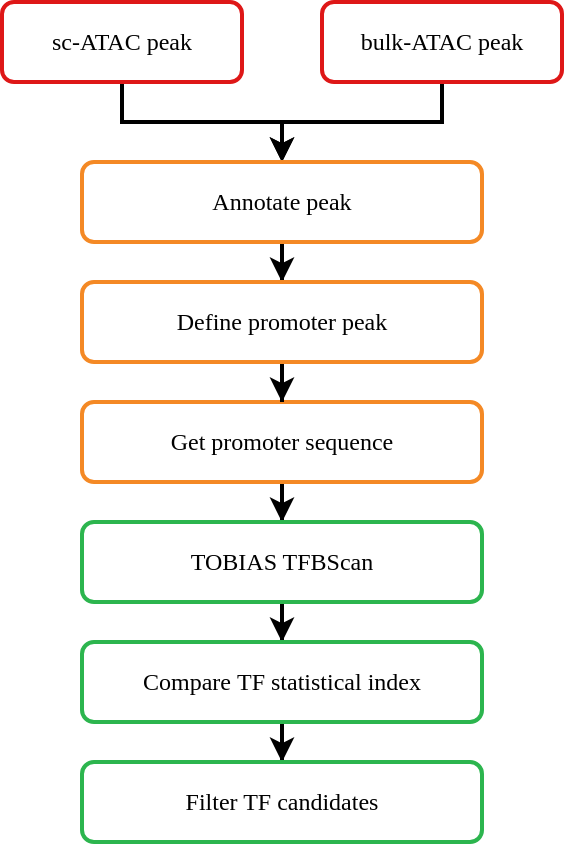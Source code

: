 <mxfile version="22.1.3" type="github">
  <diagram name="Page-1" id="10a91c8b-09ff-31b1-d368-03940ed4cc9e">
    <mxGraphModel dx="1434" dy="746" grid="1" gridSize="10" guides="1" tooltips="1" connect="1" arrows="1" fold="1" page="1" pageScale="1" pageWidth="1100" pageHeight="850" background="none" math="0" shadow="0">
      <root>
        <mxCell id="0" />
        <mxCell id="1" parent="0" />
        <mxCell id="ze9fQ8IfpADz6VAi6AzS-8" value="" style="edgeStyle=orthogonalEdgeStyle;rounded=0;orthogonalLoop=1;jettySize=auto;html=1;strokeWidth=2;" edge="1" parent="1" source="62893188c0fa7362-1" target="ze9fQ8IfpADz6VAi6AzS-7">
          <mxGeometry relative="1" as="geometry" />
        </mxCell>
        <mxCell id="62893188c0fa7362-1" value="Get promoter sequence" style="whiteSpace=wrap;html=1;rounded=1;shadow=0;labelBackgroundColor=none;strokeWidth=2;fontFamily=Verdana;fontSize=12;align=center;strokeColor=#f48925;" parent="1" vertex="1">
          <mxGeometry x="240" y="280" width="200" height="40" as="geometry" />
        </mxCell>
        <mxCell id="ze9fQ8IfpADz6VAi6AzS-3" value="" style="edgeStyle=orthogonalEdgeStyle;rounded=0;orthogonalLoop=1;jettySize=auto;html=1;strokeWidth=2;" edge="1" parent="1" source="62893188c0fa7362-2" target="ze9fQ8IfpADz6VAi6AzS-1">
          <mxGeometry relative="1" as="geometry" />
        </mxCell>
        <mxCell id="62893188c0fa7362-2" value="sc-ATAC peak" style="whiteSpace=wrap;html=1;rounded=1;shadow=0;labelBackgroundColor=none;strokeWidth=2;fontFamily=Verdana;fontSize=12;align=center;strokeColor=#de1717;" parent="1" vertex="1">
          <mxGeometry x="200" y="80" width="120" height="40" as="geometry" />
        </mxCell>
        <mxCell id="ze9fQ8IfpADz6VAi6AzS-4" value="" style="edgeStyle=orthogonalEdgeStyle;rounded=0;orthogonalLoop=1;jettySize=auto;html=1;strokeWidth=2;endSize=6;" edge="1" parent="1" source="62893188c0fa7362-3" target="ze9fQ8IfpADz6VAi6AzS-1">
          <mxGeometry relative="1" as="geometry" />
        </mxCell>
        <mxCell id="62893188c0fa7362-3" value="&lt;span&gt;bulk-ATAC&amp;nbsp;&lt;/span&gt;peak" style="whiteSpace=wrap;html=1;rounded=1;shadow=0;labelBackgroundColor=none;strokeWidth=2;fontFamily=Verdana;fontSize=12;align=center;glass=0;strokeColor=#de1717;" parent="1" vertex="1">
          <mxGeometry x="360" y="80" width="120" height="40" as="geometry" />
        </mxCell>
        <mxCell id="ze9fQ8IfpADz6VAi6AzS-5" value="" style="edgeStyle=orthogonalEdgeStyle;rounded=0;orthogonalLoop=1;jettySize=auto;html=1;strokeWidth=2;" edge="1" parent="1" source="ze9fQ8IfpADz6VAi6AzS-1" target="ze9fQ8IfpADz6VAi6AzS-2">
          <mxGeometry relative="1" as="geometry" />
        </mxCell>
        <mxCell id="ze9fQ8IfpADz6VAi6AzS-1" value="Annotate peak" style="whiteSpace=wrap;html=1;rounded=1;shadow=0;labelBackgroundColor=none;strokeWidth=2;fontFamily=Verdana;fontSize=12;align=center;glass=0;strokeColor=#f48925;" vertex="1" parent="1">
          <mxGeometry x="240" y="160" width="200" height="40" as="geometry" />
        </mxCell>
        <mxCell id="ze9fQ8IfpADz6VAi6AzS-6" value="" style="edgeStyle=orthogonalEdgeStyle;rounded=0;orthogonalLoop=1;jettySize=auto;html=1;strokeWidth=2;" edge="1" parent="1" source="ze9fQ8IfpADz6VAi6AzS-2" target="62893188c0fa7362-1">
          <mxGeometry relative="1" as="geometry" />
        </mxCell>
        <mxCell id="ze9fQ8IfpADz6VAi6AzS-2" value="Define promoter peak" style="whiteSpace=wrap;html=1;rounded=1;shadow=0;labelBackgroundColor=none;strokeWidth=2;fontFamily=Verdana;fontSize=12;align=center;glass=0;strokeColor=#f48925;" vertex="1" parent="1">
          <mxGeometry x="240" y="220" width="200" height="40" as="geometry" />
        </mxCell>
        <mxCell id="ze9fQ8IfpADz6VAi6AzS-10" value="" style="edgeStyle=orthogonalEdgeStyle;rounded=0;orthogonalLoop=1;jettySize=auto;html=1;strokeWidth=2;" edge="1" parent="1" source="ze9fQ8IfpADz6VAi6AzS-7" target="ze9fQ8IfpADz6VAi6AzS-9">
          <mxGeometry relative="1" as="geometry" />
        </mxCell>
        <mxCell id="ze9fQ8IfpADz6VAi6AzS-7" value="TOBIAS TFBScan" style="whiteSpace=wrap;html=1;rounded=1;shadow=0;labelBackgroundColor=none;strokeWidth=2;fontFamily=Verdana;fontSize=12;align=center;strokeColor=#2cb54e;" vertex="1" parent="1">
          <mxGeometry x="240" y="340" width="200" height="40" as="geometry" />
        </mxCell>
        <mxCell id="ze9fQ8IfpADz6VAi6AzS-12" value="" style="edgeStyle=orthogonalEdgeStyle;rounded=0;orthogonalLoop=1;jettySize=auto;html=1;strokeWidth=2;" edge="1" parent="1" source="ze9fQ8IfpADz6VAi6AzS-9" target="ze9fQ8IfpADz6VAi6AzS-11">
          <mxGeometry relative="1" as="geometry" />
        </mxCell>
        <mxCell id="ze9fQ8IfpADz6VAi6AzS-9" value="Compare&amp;nbsp;TF statistical index" style="whiteSpace=wrap;html=1;rounded=1;shadow=0;labelBackgroundColor=none;strokeWidth=2;fontFamily=Verdana;fontSize=12;align=center;strokeColor=#2cb54e;" vertex="1" parent="1">
          <mxGeometry x="240" y="400" width="200" height="40" as="geometry" />
        </mxCell>
        <mxCell id="ze9fQ8IfpADz6VAi6AzS-11" value="Filter TF candidates" style="whiteSpace=wrap;html=1;rounded=1;shadow=0;labelBackgroundColor=none;strokeWidth=2;fontFamily=Verdana;fontSize=12;align=center;strokeColor=#2cb54e;" vertex="1" parent="1">
          <mxGeometry x="240" y="460" width="200" height="40" as="geometry" />
        </mxCell>
      </root>
    </mxGraphModel>
  </diagram>
</mxfile>
